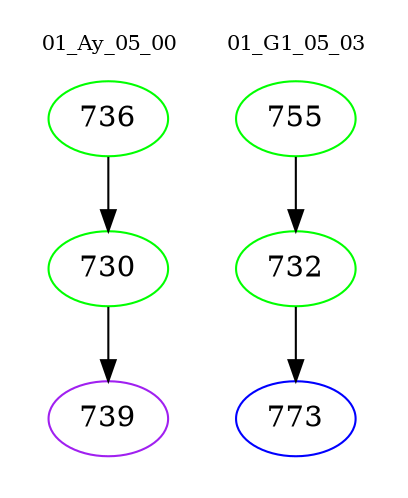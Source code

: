 digraph{
subgraph cluster_0 {
color = white
label = "01_Ay_05_00";
fontsize=10;
T0_736 [label="736", color="green"]
T0_736 -> T0_730 [color="black"]
T0_730 [label="730", color="green"]
T0_730 -> T0_739 [color="black"]
T0_739 [label="739", color="purple"]
}
subgraph cluster_1 {
color = white
label = "01_G1_05_03";
fontsize=10;
T1_755 [label="755", color="green"]
T1_755 -> T1_732 [color="black"]
T1_732 [label="732", color="green"]
T1_732 -> T1_773 [color="black"]
T1_773 [label="773", color="blue"]
}
}
